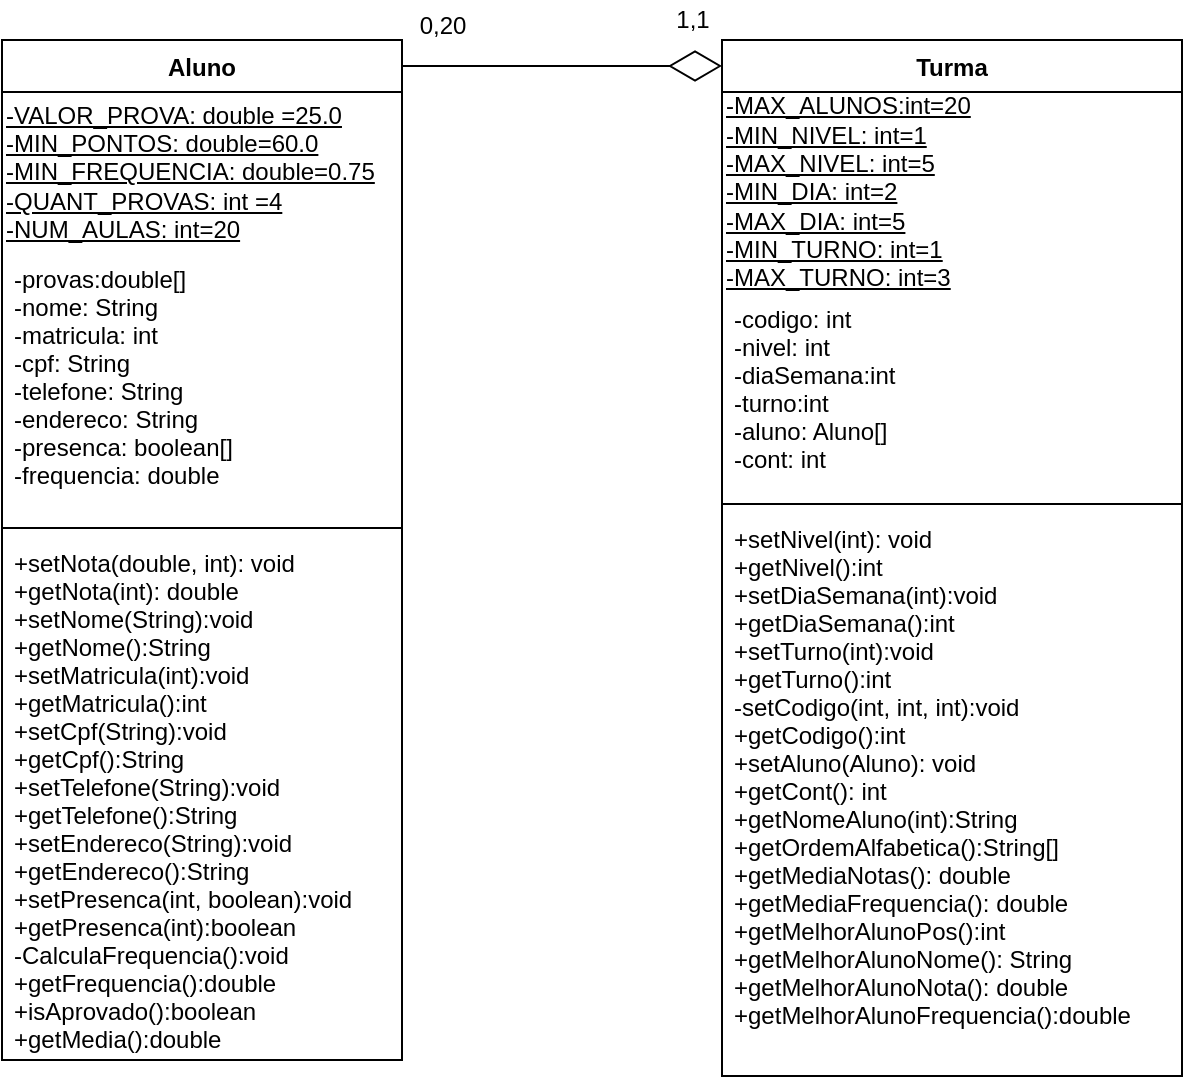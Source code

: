 <mxfile version="17.2.4" type="device"><diagram id="nKW8rpJ4nm-QZzhxTat5" name="Página-1"><mxGraphModel dx="510" dy="649" grid="1" gridSize="10" guides="1" tooltips="1" connect="1" arrows="1" fold="1" page="1" pageScale="1" pageWidth="827" pageHeight="1169" math="0" shadow="0"><root><mxCell id="0"/><mxCell id="1" parent="0"/><mxCell id="4O2oBWNBH3pRzRnQ0S0Z-1" value="Aluno" style="swimlane;fontStyle=1;align=center;verticalAlign=top;childLayout=stackLayout;horizontal=1;startSize=26;horizontalStack=0;resizeParent=1;resizeParentMax=0;resizeLast=0;collapsible=1;marginBottom=0;" parent="1" vertex="1"><mxGeometry x="80" y="127" width="200" height="510" as="geometry"/></mxCell><mxCell id="4O2oBWNBH3pRzRnQ0S0Z-12" value="&lt;u&gt;&lt;span&gt;-VALOR_PROVA: double =25.0&lt;/span&gt;&lt;span&gt;&lt;br&gt;-MIN_PONTOS: double=60.0&lt;br&gt;-MIN_FREQUENCIA: double=0.75&lt;br&gt;-QUANT_PROVAS: int =4&lt;br&gt;&lt;/span&gt;&lt;/u&gt;&lt;u&gt;-NUM_AULAS: int=20&lt;/u&gt;&lt;u&gt;&lt;span&gt;&lt;br&gt;&lt;/span&gt;&lt;/u&gt;" style="text;html=1;align=left;verticalAlign=middle;resizable=0;points=[];autosize=1;strokeColor=none;fillColor=none;" parent="4O2oBWNBH3pRzRnQ0S0Z-1" vertex="1"><mxGeometry y="26" width="200" height="80" as="geometry"/></mxCell><mxCell id="4O2oBWNBH3pRzRnQ0S0Z-2" value="-provas:double[]&#10;-nome: String&#10;-matricula: int&#10;-cpf: String&#10;-telefone: String&#10;-endereco: String&#10;-presenca: boolean[]&#10;-frequencia: double&#10;" style="text;strokeColor=none;fillColor=none;align=left;verticalAlign=top;spacingLeft=4;spacingRight=4;overflow=hidden;rotatable=0;points=[[0,0.5],[1,0.5]];portConstraint=eastwest;fontStyle=0" parent="4O2oBWNBH3pRzRnQ0S0Z-1" vertex="1"><mxGeometry y="106" width="200" height="134" as="geometry"/></mxCell><mxCell id="4O2oBWNBH3pRzRnQ0S0Z-3" value="" style="line;strokeWidth=1;fillColor=none;align=left;verticalAlign=middle;spacingTop=-1;spacingLeft=3;spacingRight=3;rotatable=0;labelPosition=right;points=[];portConstraint=eastwest;" parent="4O2oBWNBH3pRzRnQ0S0Z-1" vertex="1"><mxGeometry y="240" width="200" height="8" as="geometry"/></mxCell><mxCell id="4O2oBWNBH3pRzRnQ0S0Z-4" value="+setNota(double, int): void&#10;+getNota(int): double&#10;+setNome(String):void&#10;+getNome():String&#10;+setMatricula(int):void&#10;+getMatricula():int&#10;+setCpf(String):void&#10;+getCpf():String&#10;+setTelefone(String):void&#10;+getTelefone():String&#10;+setEndereco(String):void&#10;+getEndereco():String&#10;+setPresenca(int, boolean):void&#10;+getPresenca(int):boolean&#10;-CalculaFrequencia():void&#10;+getFrequencia():double&#10;+isAprovado():boolean&#10;+getMedia():double" style="text;strokeColor=none;fillColor=none;align=left;verticalAlign=top;spacingLeft=4;spacingRight=4;overflow=hidden;rotatable=0;points=[[0,0.5],[1,0.5]];portConstraint=eastwest;" parent="4O2oBWNBH3pRzRnQ0S0Z-1" vertex="1"><mxGeometry y="248" width="200" height="262" as="geometry"/></mxCell><mxCell id="4O2oBWNBH3pRzRnQ0S0Z-5" value="Turma" style="swimlane;fontStyle=1;align=center;verticalAlign=top;childLayout=stackLayout;horizontal=1;startSize=26;horizontalStack=0;resizeParent=1;resizeParentMax=0;resizeLast=0;collapsible=1;marginBottom=0;" parent="1" vertex="1"><mxGeometry x="440" y="127" width="230" height="518" as="geometry"/></mxCell><mxCell id="4O2oBWNBH3pRzRnQ0S0Z-13" value="&lt;u&gt;-MAX_ALUNOS:int=20&lt;br&gt;-MIN_NIVEL: int=1&lt;br&gt;-MAX_NIVEL: int=5&lt;br&gt;-MIN_DIA: int=2&lt;br&gt;-MAX_DIA: int=5&lt;br&gt;-MIN_TURNO: int=1&lt;br&gt;-MAX_TURNO: int=3&lt;br&gt;&lt;/u&gt;" style="text;html=1;align=left;verticalAlign=middle;resizable=0;points=[];autosize=1;strokeColor=none;fillColor=none;" parent="4O2oBWNBH3pRzRnQ0S0Z-5" vertex="1"><mxGeometry y="26" width="230" height="100" as="geometry"/></mxCell><mxCell id="4O2oBWNBH3pRzRnQ0S0Z-6" value="-codigo: int&#10;-nivel: int&#10;-diaSemana:int&#10;-turno:int&#10;-aluno: Aluno[]&#10;-cont: int" style="text;strokeColor=none;fillColor=none;align=left;verticalAlign=top;spacingLeft=4;spacingRight=4;overflow=hidden;rotatable=0;points=[[0,0.5],[1,0.5]];portConstraint=eastwest;" parent="4O2oBWNBH3pRzRnQ0S0Z-5" vertex="1"><mxGeometry y="126" width="230" height="102" as="geometry"/></mxCell><mxCell id="4O2oBWNBH3pRzRnQ0S0Z-7" value="" style="line;strokeWidth=1;fillColor=none;align=left;verticalAlign=middle;spacingTop=-1;spacingLeft=3;spacingRight=3;rotatable=0;labelPosition=right;points=[];portConstraint=eastwest;" parent="4O2oBWNBH3pRzRnQ0S0Z-5" vertex="1"><mxGeometry y="228" width="230" height="8" as="geometry"/></mxCell><mxCell id="4O2oBWNBH3pRzRnQ0S0Z-8" value="+setNivel(int): void&#10;+getNivel():int&#10;+setDiaSemana(int):void&#10;+getDiaSemana():int&#10;+setTurno(int):void&#10;+getTurno():int&#10;-setCodigo(int, int, int):void&#10;+getCodigo():int&#10;+setAluno(Aluno): void&#10;+getCont(): int&#10;+getNomeAluno(int):String&#10;+getOrdemAlfabetica():String[]&#10;+getMediaNotas(): double&#10;+getMediaFrequencia(): double&#10;+getMelhorAlunoPos():int&#10;+getMelhorAlunoNome(): String&#10;+getMelhorAlunoNota(): double&#10;+getMelhorAlunoFrequencia():double" style="text;strokeColor=none;fillColor=none;align=left;verticalAlign=top;spacingLeft=4;spacingRight=4;overflow=hidden;rotatable=0;points=[[0,0.5],[1,0.5]];portConstraint=eastwest;" parent="4O2oBWNBH3pRzRnQ0S0Z-5" vertex="1"><mxGeometry y="236" width="230" height="282" as="geometry"/></mxCell><mxCell id="4O2oBWNBH3pRzRnQ0S0Z-9" value="" style="endArrow=diamondThin;endFill=0;endSize=24;html=1;rounded=0;" parent="1" edge="1"><mxGeometry width="160" relative="1" as="geometry"><mxPoint x="280" y="140" as="sourcePoint"/><mxPoint x="440" y="140" as="targetPoint"/></mxGeometry></mxCell><mxCell id="4O2oBWNBH3pRzRnQ0S0Z-10" value="1,1" style="text;html=1;align=center;verticalAlign=middle;resizable=0;points=[];autosize=1;strokeColor=none;fillColor=none;" parent="1" vertex="1"><mxGeometry x="410" y="107" width="30" height="20" as="geometry"/></mxCell><mxCell id="4O2oBWNBH3pRzRnQ0S0Z-14" value="0,20" style="text;html=1;align=center;verticalAlign=middle;resizable=0;points=[];autosize=1;strokeColor=none;fillColor=none;" parent="1" vertex="1"><mxGeometry x="280" y="110" width="40" height="20" as="geometry"/></mxCell></root></mxGraphModel></diagram></mxfile>
